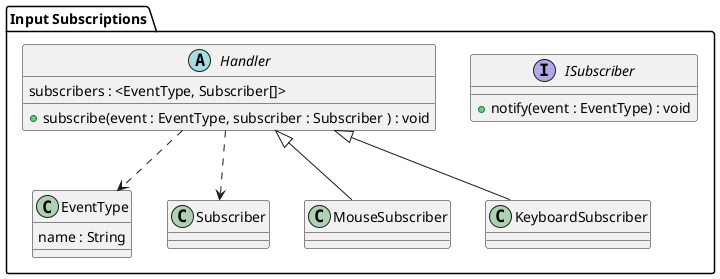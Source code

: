 @startuml
package "Input Subscriptions" {
  interface ISubscriber {
    +notify(event : EventType) : void
  }

  class EventType {
    name : String
  }

  abstract class Handler {
    subscribers : <EventType, Subscriber[]>
    +subscribe(event : EventType, subscriber : Subscriber ) : void
  }
  Handler ..> EventType 
    Handler ..> Subscriber
    Handler <|-- MouseSubscriber
    Handler <|-- KeyboardSubscriber
}
@enduml
